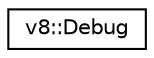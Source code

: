 digraph "Graphical Class Hierarchy"
{
  edge [fontname="Helvetica",fontsize="10",labelfontname="Helvetica",labelfontsize="10"];
  node [fontname="Helvetica",fontsize="10",shape=record];
  rankdir="LR";
  Node1 [label="v8::Debug",height=0.2,width=0.4,color="black", fillcolor="white", style="filled",URL="$classv8_1_1Debug.html"];
}
